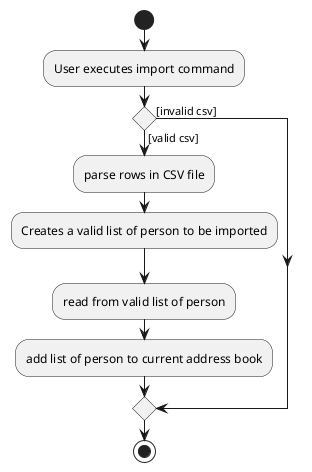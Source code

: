 @startuml
start
:User executes import command;

if () then ([valid csv])
    :parse rows in CSV file;
    :Creates a valid list of person to be imported;
    :read from valid list of person;
    :add list of person to current address book;
else ([invalid csv])
endif
stop
@enduml
